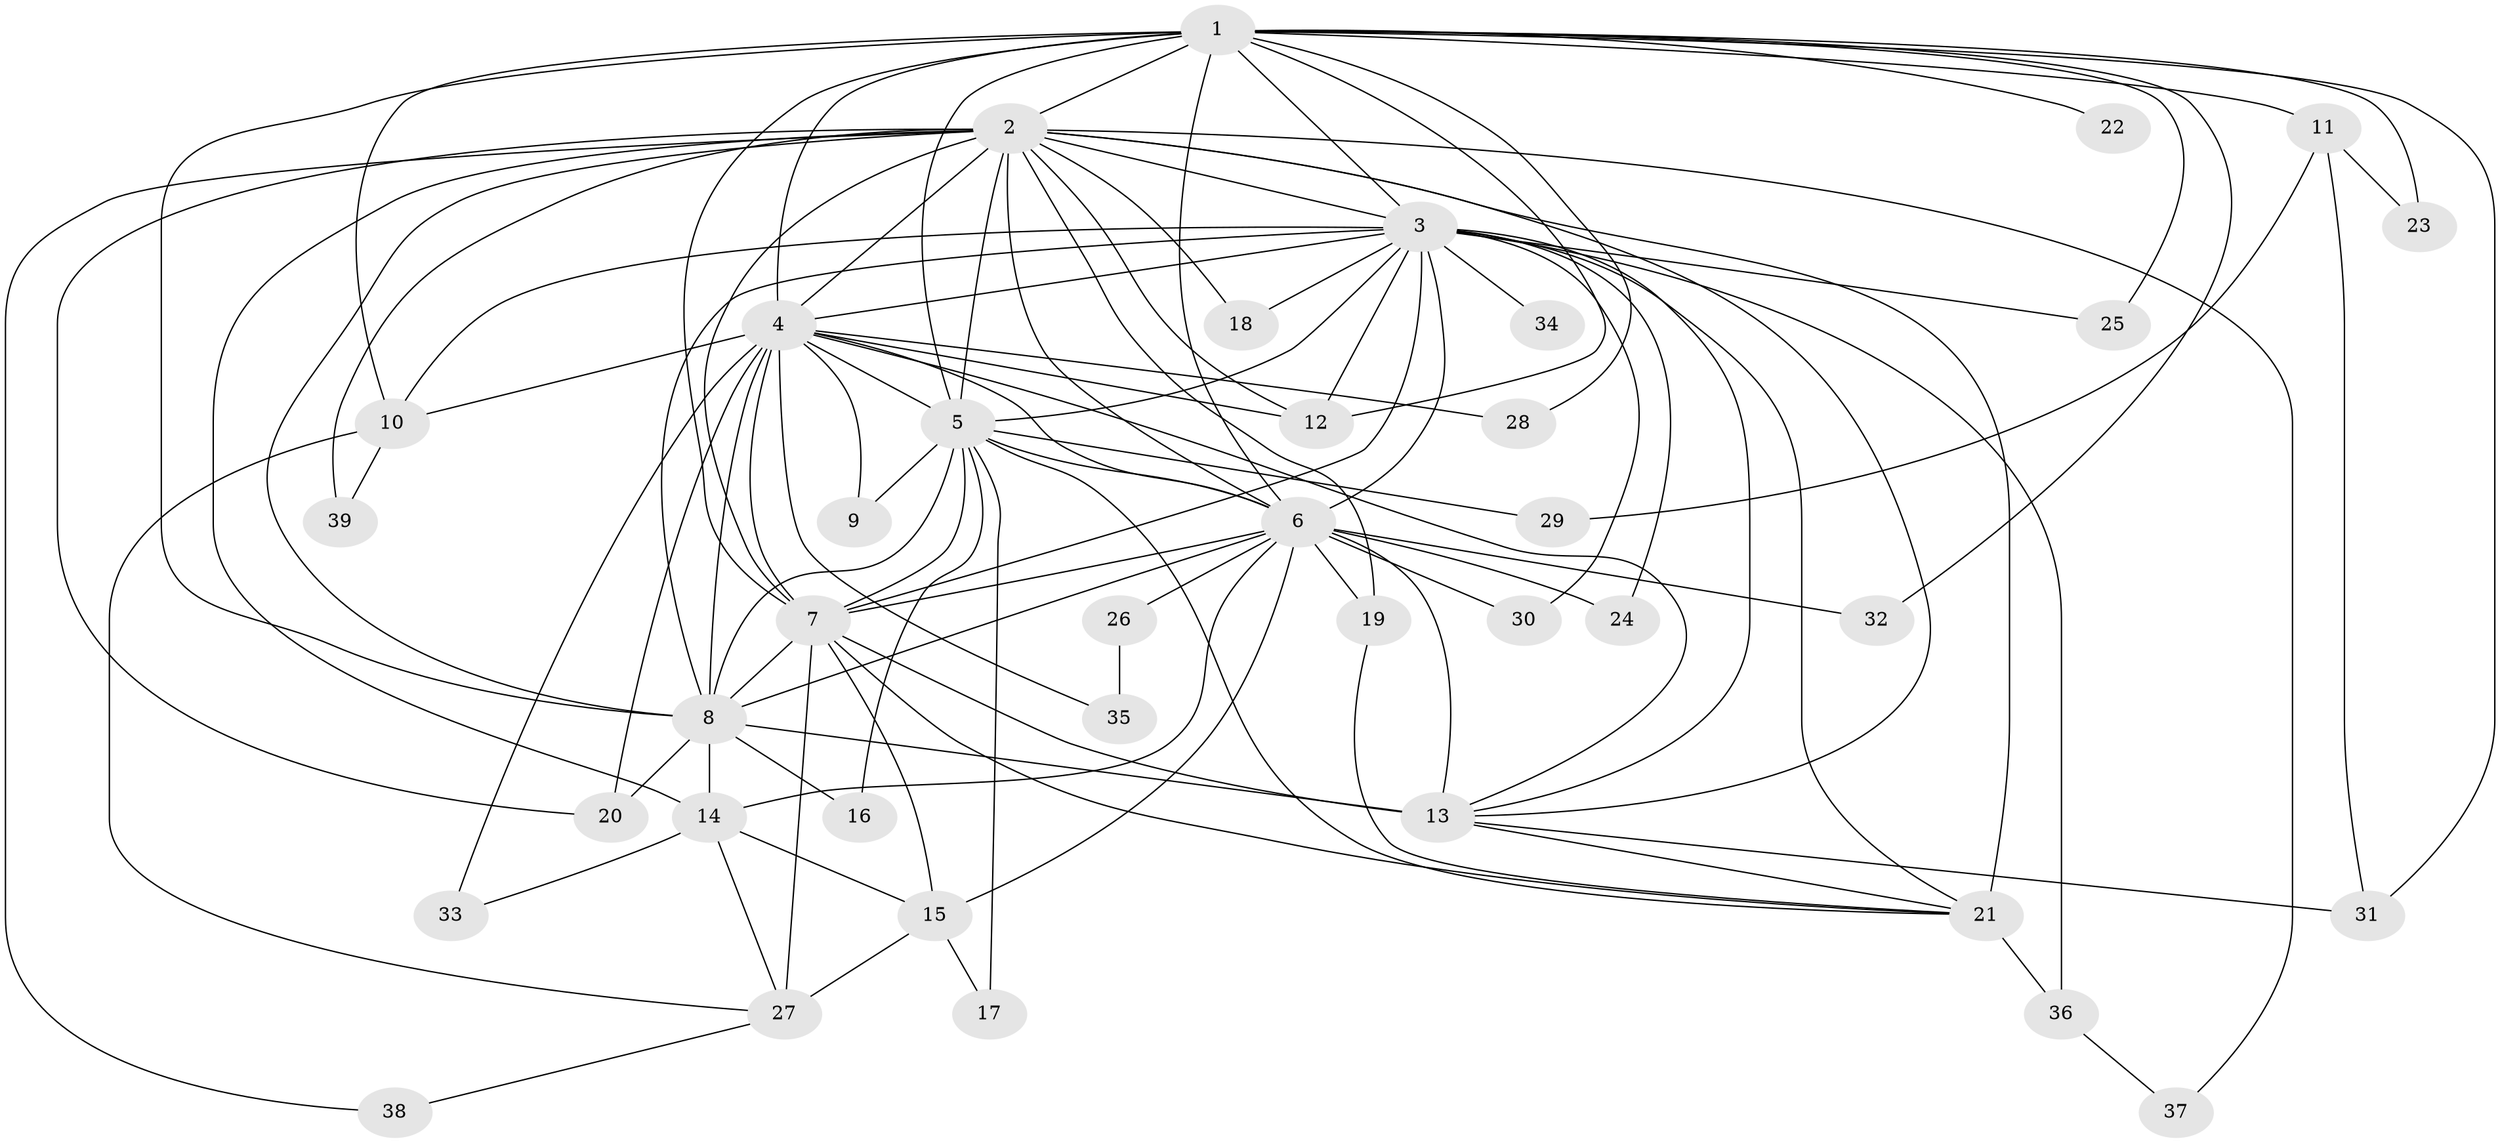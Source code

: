 // original degree distribution, {21: 0.01282051282051282, 18: 0.01282051282051282, 24: 0.01282051282051282, 19: 0.038461538461538464, 13: 0.01282051282051282, 20: 0.01282051282051282, 22: 0.01282051282051282, 17: 0.01282051282051282, 3: 0.1794871794871795, 5: 0.05128205128205128, 2: 0.5897435897435898, 4: 0.05128205128205128}
// Generated by graph-tools (version 1.1) at 2025/49/03/04/25 22:49:25]
// undirected, 39 vertices, 103 edges
graph export_dot {
  node [color=gray90,style=filled];
  1;
  2;
  3;
  4;
  5;
  6;
  7;
  8;
  9;
  10;
  11;
  12;
  13;
  14;
  15;
  16;
  17;
  18;
  19;
  20;
  21;
  22;
  23;
  24;
  25;
  26;
  27;
  28;
  29;
  30;
  31;
  32;
  33;
  34;
  35;
  36;
  37;
  38;
  39;
  1 -- 2 [weight=2.0];
  1 -- 3 [weight=1.0];
  1 -- 4 [weight=1.0];
  1 -- 5 [weight=3.0];
  1 -- 6 [weight=1.0];
  1 -- 7 [weight=1.0];
  1 -- 8 [weight=1.0];
  1 -- 10 [weight=1.0];
  1 -- 11 [weight=1.0];
  1 -- 12 [weight=1.0];
  1 -- 22 [weight=1.0];
  1 -- 23 [weight=1.0];
  1 -- 25 [weight=1.0];
  1 -- 28 [weight=1.0];
  1 -- 31 [weight=1.0];
  1 -- 32 [weight=1.0];
  2 -- 3 [weight=2.0];
  2 -- 4 [weight=2.0];
  2 -- 5 [weight=4.0];
  2 -- 6 [weight=2.0];
  2 -- 7 [weight=3.0];
  2 -- 8 [weight=2.0];
  2 -- 12 [weight=1.0];
  2 -- 13 [weight=1.0];
  2 -- 14 [weight=1.0];
  2 -- 18 [weight=1.0];
  2 -- 19 [weight=1.0];
  2 -- 20 [weight=1.0];
  2 -- 21 [weight=6.0];
  2 -- 37 [weight=1.0];
  2 -- 38 [weight=1.0];
  2 -- 39 [weight=1.0];
  3 -- 4 [weight=1.0];
  3 -- 5 [weight=2.0];
  3 -- 6 [weight=2.0];
  3 -- 7 [weight=2.0];
  3 -- 8 [weight=1.0];
  3 -- 10 [weight=2.0];
  3 -- 12 [weight=1.0];
  3 -- 13 [weight=2.0];
  3 -- 18 [weight=1.0];
  3 -- 21 [weight=2.0];
  3 -- 24 [weight=1.0];
  3 -- 25 [weight=1.0];
  3 -- 30 [weight=1.0];
  3 -- 34 [weight=1.0];
  3 -- 36 [weight=1.0];
  4 -- 5 [weight=4.0];
  4 -- 6 [weight=1.0];
  4 -- 7 [weight=1.0];
  4 -- 8 [weight=1.0];
  4 -- 9 [weight=2.0];
  4 -- 10 [weight=1.0];
  4 -- 12 [weight=1.0];
  4 -- 13 [weight=1.0];
  4 -- 20 [weight=1.0];
  4 -- 28 [weight=1.0];
  4 -- 33 [weight=1.0];
  4 -- 35 [weight=1.0];
  5 -- 6 [weight=3.0];
  5 -- 7 [weight=2.0];
  5 -- 8 [weight=2.0];
  5 -- 9 [weight=1.0];
  5 -- 16 [weight=2.0];
  5 -- 17 [weight=1.0];
  5 -- 21 [weight=1.0];
  5 -- 29 [weight=1.0];
  6 -- 7 [weight=1.0];
  6 -- 8 [weight=1.0];
  6 -- 13 [weight=1.0];
  6 -- 14 [weight=1.0];
  6 -- 15 [weight=1.0];
  6 -- 19 [weight=1.0];
  6 -- 24 [weight=1.0];
  6 -- 26 [weight=1.0];
  6 -- 30 [weight=1.0];
  6 -- 32 [weight=1.0];
  7 -- 8 [weight=2.0];
  7 -- 13 [weight=1.0];
  7 -- 15 [weight=1.0];
  7 -- 21 [weight=1.0];
  7 -- 27 [weight=3.0];
  8 -- 13 [weight=8.0];
  8 -- 14 [weight=2.0];
  8 -- 16 [weight=1.0];
  8 -- 20 [weight=1.0];
  10 -- 27 [weight=1.0];
  10 -- 39 [weight=1.0];
  11 -- 23 [weight=1.0];
  11 -- 29 [weight=1.0];
  11 -- 31 [weight=1.0];
  13 -- 21 [weight=1.0];
  13 -- 31 [weight=1.0];
  14 -- 15 [weight=1.0];
  14 -- 27 [weight=1.0];
  14 -- 33 [weight=1.0];
  15 -- 17 [weight=1.0];
  15 -- 27 [weight=1.0];
  19 -- 21 [weight=1.0];
  21 -- 36 [weight=1.0];
  26 -- 35 [weight=1.0];
  27 -- 38 [weight=1.0];
  36 -- 37 [weight=1.0];
}
